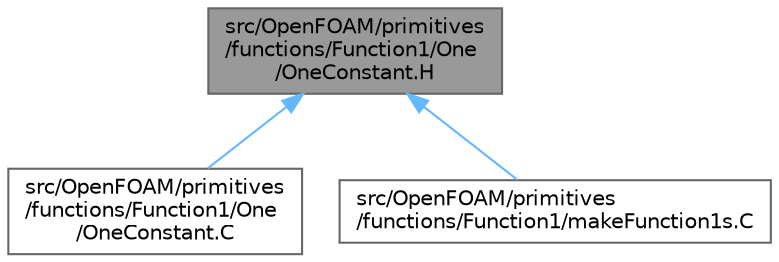 digraph "src/OpenFOAM/primitives/functions/Function1/One/OneConstant.H"
{
 // LATEX_PDF_SIZE
  bgcolor="transparent";
  edge [fontname=Helvetica,fontsize=10,labelfontname=Helvetica,labelfontsize=10];
  node [fontname=Helvetica,fontsize=10,shape=box,height=0.2,width=0.4];
  Node1 [id="Node000001",label="src/OpenFOAM/primitives\l/functions/Function1/One\l/OneConstant.H",height=0.2,width=0.4,color="gray40", fillcolor="grey60", style="filled", fontcolor="black",tooltip=" "];
  Node1 -> Node2 [id="edge1_Node000001_Node000002",dir="back",color="steelblue1",style="solid",tooltip=" "];
  Node2 [id="Node000002",label="src/OpenFOAM/primitives\l/functions/Function1/One\l/OneConstant.C",height=0.2,width=0.4,color="grey40", fillcolor="white", style="filled",URL="$OneConstant_8C.html",tooltip=" "];
  Node1 -> Node3 [id="edge2_Node000001_Node000003",dir="back",color="steelblue1",style="solid",tooltip=" "];
  Node3 [id="Node000003",label="src/OpenFOAM/primitives\l/functions/Function1/makeFunction1s.C",height=0.2,width=0.4,color="grey40", fillcolor="white", style="filled",URL="$OpenFOAM_2primitives_2functions_2Function1_2makeFunction1s_8C.html",tooltip=" "];
}
